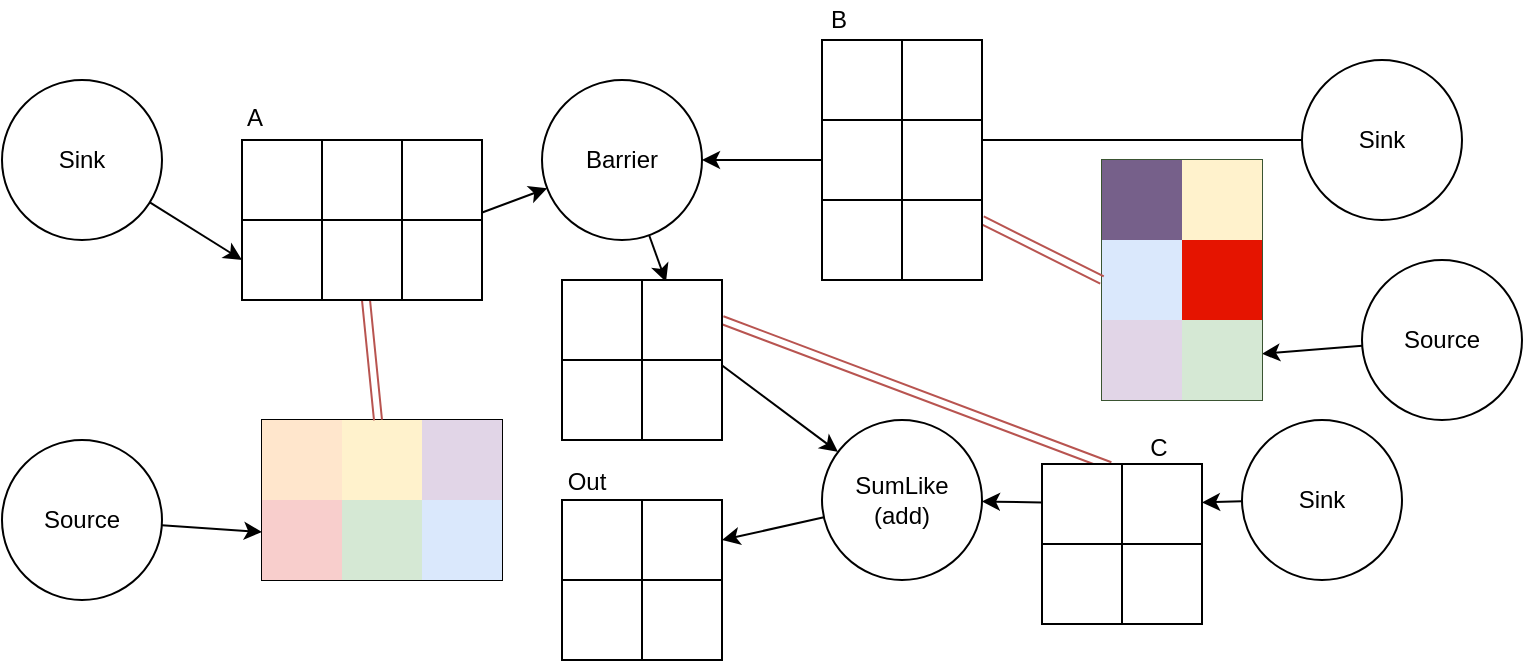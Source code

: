 <mxfile version="14.4.2" type="device"><diagram id="dzN43u1hBWLjYu7egHcY" name="Page-1"><mxGraphModel dx="1426" dy="921" grid="1" gridSize="10" guides="1" tooltips="1" connect="1" arrows="1" fold="1" page="1" pageScale="1" pageWidth="827" pageHeight="1169" math="0" shadow="0"><root><mxCell id="0"/><mxCell id="1" parent="0"/><mxCell id="54VhB3zsTRfRKsyuwtZE-189" style="edgeStyle=none;rounded=0;orthogonalLoop=1;jettySize=auto;html=1;entryX=0.65;entryY=0.025;entryDx=0;entryDy=0;entryPerimeter=0;" parent="1" source="54VhB3zsTRfRKsyuwtZE-121" target="9NAPckIIXaF-hhZocssN-2" edge="1"><mxGeometry relative="1" as="geometry"><mxPoint x="400" y="190" as="targetPoint"/></mxGeometry></mxCell><mxCell id="54VhB3zsTRfRKsyuwtZE-121" value="Barrier" style="ellipse;whiteSpace=wrap;html=1;aspect=fixed;fillColor=none;gradientColor=none;" parent="1" vertex="1"><mxGeometry x="350" y="80" width="80" height="80" as="geometry"/></mxCell><mxCell id="54VhB3zsTRfRKsyuwtZE-180" style="edgeStyle=none;rounded=0;orthogonalLoop=1;jettySize=auto;html=1;" parent="1" source="54VhB3zsTRfRKsyuwtZE-175" edge="1"><mxGeometry relative="1" as="geometry"><mxPoint x="560" y="110" as="targetPoint"/></mxGeometry></mxCell><mxCell id="54VhB3zsTRfRKsyuwtZE-175" value="Sink" style="ellipse;whiteSpace=wrap;html=1;aspect=fixed;fillColor=none;gradientColor=none;" parent="1" vertex="1"><mxGeometry x="730" y="70" width="80" height="80" as="geometry"/></mxCell><mxCell id="54VhB3zsTRfRKsyuwtZE-187" style="edgeStyle=none;rounded=0;orthogonalLoop=1;jettySize=auto;html=1;exitX=0;exitY=0.5;exitDx=0;exitDy=0;" parent="1" source="853k7DkLHzYbxACrXcEI-51" target="54VhB3zsTRfRKsyuwtZE-121" edge="1"><mxGeometry relative="1" as="geometry"><mxPoint x="490" y="141.429" as="sourcePoint"/></mxGeometry></mxCell><mxCell id="54VhB3zsTRfRKsyuwtZE-188" style="edgeStyle=none;rounded=0;orthogonalLoop=1;jettySize=auto;html=1;exitX=0.917;exitY=0;exitDx=0;exitDy=0;exitPerimeter=0;" parent="1" source="853k7DkLHzYbxACrXcEI-28" target="54VhB3zsTRfRKsyuwtZE-121" edge="1"><mxGeometry relative="1" as="geometry"><mxPoint x="312.04" y="150" as="sourcePoint"/></mxGeometry></mxCell><mxCell id="54VhB3zsTRfRKsyuwtZE-190" value="" style="shape=table;html=1;whiteSpace=wrap;startSize=0;container=1;collapsible=0;childLayout=tableLayout;" parent="1" vertex="1"><mxGeometry x="210" y="250" width="120" height="80" as="geometry"/></mxCell><mxCell id="54VhB3zsTRfRKsyuwtZE-191" value="" style="shape=partialRectangle;html=1;whiteSpace=wrap;collapsible=0;dropTarget=0;pointerEvents=0;fillColor=none;top=0;left=0;bottom=0;right=0;points=[[0,0.5],[1,0.5]];portConstraint=eastwest;" parent="54VhB3zsTRfRKsyuwtZE-190" vertex="1"><mxGeometry width="120" height="40" as="geometry"/></mxCell><mxCell id="54VhB3zsTRfRKsyuwtZE-192" value="" style="shape=partialRectangle;html=1;whiteSpace=wrap;connectable=0;overflow=hidden;fillColor=#ffe6cc;top=0;left=0;bottom=0;right=0;strokeColor=#d79b00;" parent="54VhB3zsTRfRKsyuwtZE-191" vertex="1"><mxGeometry width="40" height="40" as="geometry"/></mxCell><mxCell id="54VhB3zsTRfRKsyuwtZE-193" value="" style="shape=partialRectangle;html=1;whiteSpace=wrap;connectable=0;overflow=hidden;fillColor=#fff2cc;top=0;left=0;bottom=0;right=0;strokeColor=#d6b656;" parent="54VhB3zsTRfRKsyuwtZE-191" vertex="1"><mxGeometry x="40" width="40" height="40" as="geometry"/></mxCell><mxCell id="54VhB3zsTRfRKsyuwtZE-194" value="" style="shape=partialRectangle;html=1;whiteSpace=wrap;connectable=0;overflow=hidden;fillColor=#e1d5e7;top=0;left=0;bottom=0;right=0;strokeColor=#9673a6;" parent="54VhB3zsTRfRKsyuwtZE-191" vertex="1"><mxGeometry x="80" width="40" height="40" as="geometry"/></mxCell><mxCell id="54VhB3zsTRfRKsyuwtZE-195" value="" style="shape=partialRectangle;html=1;whiteSpace=wrap;collapsible=0;dropTarget=0;pointerEvents=0;fillColor=none;top=0;left=0;bottom=0;right=0;points=[[0,0.5],[1,0.5]];portConstraint=eastwest;" parent="54VhB3zsTRfRKsyuwtZE-190" vertex="1"><mxGeometry y="40" width="120" height="40" as="geometry"/></mxCell><mxCell id="54VhB3zsTRfRKsyuwtZE-196" value="" style="shape=partialRectangle;html=1;whiteSpace=wrap;connectable=0;overflow=hidden;fillColor=#f8cecc;top=0;left=0;bottom=0;right=0;strokeColor=#b85450;" parent="54VhB3zsTRfRKsyuwtZE-195" vertex="1"><mxGeometry width="40" height="40" as="geometry"/></mxCell><mxCell id="54VhB3zsTRfRKsyuwtZE-197" value="" style="shape=partialRectangle;html=1;whiteSpace=wrap;connectable=0;overflow=hidden;fillColor=#d5e8d4;top=0;left=0;bottom=0;right=0;strokeColor=#82b366;" parent="54VhB3zsTRfRKsyuwtZE-195" vertex="1"><mxGeometry x="40" width="40" height="40" as="geometry"/></mxCell><mxCell id="54VhB3zsTRfRKsyuwtZE-198" value="" style="shape=partialRectangle;html=1;whiteSpace=wrap;connectable=0;overflow=hidden;fillColor=#dae8fc;top=0;left=0;bottom=0;right=0;strokeColor=#6c8ebf;" parent="54VhB3zsTRfRKsyuwtZE-195" vertex="1"><mxGeometry x="80" width="40" height="40" as="geometry"/></mxCell><mxCell id="54VhB3zsTRfRKsyuwtZE-213" style="edgeStyle=none;rounded=0;orthogonalLoop=1;jettySize=auto;html=1;" parent="1" source="54VhB3zsTRfRKsyuwtZE-200" target="54VhB3zsTRfRKsyuwtZE-209" edge="1"><mxGeometry relative="1" as="geometry"/></mxCell><mxCell id="54VhB3zsTRfRKsyuwtZE-200" value="Source" style="ellipse;whiteSpace=wrap;html=1;aspect=fixed;fillColor=none;gradientColor=none;" parent="1" vertex="1"><mxGeometry x="760" y="170" width="80" height="80" as="geometry"/></mxCell><mxCell id="54VhB3zsTRfRKsyuwtZE-212" style="edgeStyle=none;rounded=0;orthogonalLoop=1;jettySize=auto;html=1;" parent="1" source="54VhB3zsTRfRKsyuwtZE-201" target="54VhB3zsTRfRKsyuwtZE-195" edge="1"><mxGeometry relative="1" as="geometry"/></mxCell><mxCell id="54VhB3zsTRfRKsyuwtZE-201" value="Source" style="ellipse;whiteSpace=wrap;html=1;aspect=fixed;fillColor=none;gradientColor=none;" parent="1" vertex="1"><mxGeometry x="80" y="260" width="80" height="80" as="geometry"/></mxCell><mxCell id="54VhB3zsTRfRKsyuwtZE-202" value="" style="shape=table;html=1;whiteSpace=wrap;startSize=0;container=1;collapsible=0;childLayout=tableLayout;fillColor=#6d8764;strokeColor=#3A5431;fontColor=#ffffff;" parent="1" vertex="1"><mxGeometry x="630" y="120" width="80" height="120" as="geometry"/></mxCell><mxCell id="54VhB3zsTRfRKsyuwtZE-203" value="" style="shape=partialRectangle;html=1;whiteSpace=wrap;collapsible=0;dropTarget=0;pointerEvents=0;fillColor=none;top=0;left=0;bottom=0;right=0;points=[[0,0.5],[1,0.5]];portConstraint=eastwest;" parent="54VhB3zsTRfRKsyuwtZE-202" vertex="1"><mxGeometry width="80" height="40" as="geometry"/></mxCell><mxCell id="54VhB3zsTRfRKsyuwtZE-204" value="" style="shape=partialRectangle;html=1;whiteSpace=wrap;connectable=0;overflow=hidden;fillColor=#76608a;top=0;left=0;bottom=0;right=0;strokeColor=#432D57;fontColor=#ffffff;" parent="54VhB3zsTRfRKsyuwtZE-203" vertex="1"><mxGeometry width="40" height="40" as="geometry"/></mxCell><mxCell id="54VhB3zsTRfRKsyuwtZE-205" value="" style="shape=partialRectangle;html=1;whiteSpace=wrap;connectable=0;overflow=hidden;fillColor=#fff2cc;top=0;left=0;bottom=0;right=0;strokeColor=#d6b656;" parent="54VhB3zsTRfRKsyuwtZE-203" vertex="1"><mxGeometry x="40" width="40" height="40" as="geometry"/></mxCell><mxCell id="54VhB3zsTRfRKsyuwtZE-206" value="" style="shape=partialRectangle;html=1;whiteSpace=wrap;collapsible=0;dropTarget=0;pointerEvents=0;fillColor=none;top=0;left=0;bottom=0;right=0;points=[[0,0.5],[1,0.5]];portConstraint=eastwest;" parent="54VhB3zsTRfRKsyuwtZE-202" vertex="1"><mxGeometry y="40" width="80" height="40" as="geometry"/></mxCell><mxCell id="54VhB3zsTRfRKsyuwtZE-207" value="" style="shape=partialRectangle;html=1;whiteSpace=wrap;connectable=0;overflow=hidden;fillColor=#dae8fc;top=0;left=0;bottom=0;right=0;strokeColor=#6c8ebf;" parent="54VhB3zsTRfRKsyuwtZE-206" vertex="1"><mxGeometry width="40" height="40" as="geometry"/></mxCell><mxCell id="54VhB3zsTRfRKsyuwtZE-208" value="" style="shape=partialRectangle;html=1;whiteSpace=wrap;connectable=0;overflow=hidden;fillColor=#e51400;top=0;left=0;bottom=0;right=0;strokeColor=#B20000;fontColor=#ffffff;" parent="54VhB3zsTRfRKsyuwtZE-206" vertex="1"><mxGeometry x="40" width="40" height="40" as="geometry"/></mxCell><mxCell id="54VhB3zsTRfRKsyuwtZE-209" value="" style="shape=partialRectangle;html=1;whiteSpace=wrap;collapsible=0;dropTarget=0;pointerEvents=0;fillColor=none;top=0;left=0;bottom=0;right=0;points=[[0,0.5],[1,0.5]];portConstraint=eastwest;" parent="54VhB3zsTRfRKsyuwtZE-202" vertex="1"><mxGeometry y="80" width="80" height="40" as="geometry"/></mxCell><mxCell id="54VhB3zsTRfRKsyuwtZE-210" value="" style="shape=partialRectangle;html=1;whiteSpace=wrap;connectable=0;overflow=hidden;fillColor=#e1d5e7;top=0;left=0;bottom=0;right=0;strokeColor=#9673a6;" parent="54VhB3zsTRfRKsyuwtZE-209" vertex="1"><mxGeometry width="40" height="40" as="geometry"/></mxCell><mxCell id="54VhB3zsTRfRKsyuwtZE-211" value="" style="shape=partialRectangle;html=1;whiteSpace=wrap;connectable=0;overflow=hidden;fillColor=#d5e8d4;top=0;left=0;bottom=0;right=0;strokeColor=#82b366;" parent="54VhB3zsTRfRKsyuwtZE-209" vertex="1"><mxGeometry x="40" width="40" height="40" as="geometry"/></mxCell><mxCell id="54VhB3zsTRfRKsyuwtZE-215" value="" style="shape=link;html=1;fillColor=#f8cecc;strokeColor=#b85450;" parent="1" source="853k7DkLHzYbxACrXcEI-28" target="54VhB3zsTRfRKsyuwtZE-191" edge="1"><mxGeometry width="100" relative="1" as="geometry"><mxPoint x="254.444" y="200" as="sourcePoint"/><mxPoint x="460" y="220" as="targetPoint"/></mxGeometry></mxCell><mxCell id="54VhB3zsTRfRKsyuwtZE-216" value="" style="shape=link;html=1;fillColor=#f8cecc;strokeColor=#b85450;entryX=0;entryY=0.5;entryDx=0;entryDy=0;exitX=1;exitY=0.5;exitDx=0;exitDy=0;" parent="1" target="54VhB3zsTRfRKsyuwtZE-206" edge="1"><mxGeometry width="100" relative="1" as="geometry"><mxPoint x="570" y="150" as="sourcePoint"/><mxPoint x="270.4" y="290" as="targetPoint"/></mxGeometry></mxCell><mxCell id="54VhB3zsTRfRKsyuwtZE-220" style="edgeStyle=none;rounded=0;orthogonalLoop=1;jettySize=auto;html=1;shadow=0;sketch=0;entryX=0;entryY=0.5;entryDx=0;entryDy=0;" parent="1" source="54VhB3zsTRfRKsyuwtZE-217" target="853k7DkLHzYbxACrXcEI-28" edge="1"><mxGeometry relative="1" as="geometry"><mxPoint x="190" y="130.769" as="targetPoint"/></mxGeometry></mxCell><mxCell id="54VhB3zsTRfRKsyuwtZE-217" value="Sink" style="ellipse;whiteSpace=wrap;html=1;aspect=fixed;fillColor=none;gradientColor=none;" parent="1" vertex="1"><mxGeometry x="80" y="80" width="80" height="80" as="geometry"/></mxCell><mxCell id="54VhB3zsTRfRKsyuwtZE-221" style="edgeStyle=none;rounded=0;orthogonalLoop=1;jettySize=auto;html=1;exitX=0.5;exitY=1;exitDx=0;exitDy=0;" parent="1" source="54VhB3zsTRfRKsyuwtZE-121" target="54VhB3zsTRfRKsyuwtZE-121" edge="1"><mxGeometry relative="1" as="geometry"/></mxCell><mxCell id="54VhB3zsTRfRKsyuwtZE-230" style="edgeStyle=none;rounded=0;orthogonalLoop=1;jettySize=auto;html=1;" parent="1" source="54VhB3zsTRfRKsyuwtZE-229" target="853k7DkLHzYbxACrXcEI-41" edge="1"><mxGeometry relative="1" as="geometry"><mxPoint x="669.04" y="288" as="targetPoint"/></mxGeometry></mxCell><mxCell id="54VhB3zsTRfRKsyuwtZE-229" value="Sink" style="ellipse;whiteSpace=wrap;html=1;aspect=fixed;fillColor=none;gradientColor=none;" parent="1" vertex="1"><mxGeometry x="700" y="250" width="80" height="80" as="geometry"/></mxCell><mxCell id="54VhB3zsTRfRKsyuwtZE-241" style="edgeStyle=none;rounded=0;orthogonalLoop=1;jettySize=auto;html=1;entryX=1;entryY=0.5;entryDx=0;entryDy=0;" parent="1" source="54VhB3zsTRfRKsyuwtZE-231" target="853k7DkLHzYbxACrXcEI-34" edge="1"><mxGeometry relative="1" as="geometry"><mxPoint x="430" y="300" as="targetPoint"/></mxGeometry></mxCell><mxCell id="54VhB3zsTRfRKsyuwtZE-231" value="SumLike&lt;br&gt;(add)" style="ellipse;whiteSpace=wrap;html=1;aspect=fixed;fillColor=none;gradientColor=none;" parent="1" vertex="1"><mxGeometry x="490" y="250" width="80" height="80" as="geometry"/></mxCell><mxCell id="54VhB3zsTRfRKsyuwtZE-232" style="edgeStyle=none;rounded=0;orthogonalLoop=1;jettySize=auto;html=1;exitX=0.888;exitY=-0.1;exitDx=0;exitDy=0;exitPerimeter=0;" parent="1" source="9NAPckIIXaF-hhZocssN-5" target="54VhB3zsTRfRKsyuwtZE-231" edge="1"><mxGeometry relative="1" as="geometry"><mxPoint x="436.667" y="220" as="sourcePoint"/></mxGeometry></mxCell><mxCell id="54VhB3zsTRfRKsyuwtZE-233" style="edgeStyle=none;rounded=0;orthogonalLoop=1;jettySize=auto;html=1;" parent="1" source="853k7DkLHzYbxACrXcEI-41" target="54VhB3zsTRfRKsyuwtZE-231" edge="1"><mxGeometry relative="1" as="geometry"><mxPoint x="590" y="284" as="sourcePoint"/></mxGeometry></mxCell><mxCell id="54VhB3zsTRfRKsyuwtZE-242" value="" style="shape=link;html=1;fillColor=#f8cecc;strokeColor=#b85450;entryX=1;entryY=0.5;entryDx=0;entryDy=0;exitX=0.425;exitY=0.025;exitDx=0;exitDy=0;exitPerimeter=0;" parent="1" source="853k7DkLHzYbxACrXcEI-41" target="9NAPckIIXaF-hhZocssN-2" edge="1"><mxGeometry width="100" relative="1" as="geometry"><mxPoint x="630" y="260" as="sourcePoint"/><mxPoint x="452" y="186" as="targetPoint"/></mxGeometry></mxCell><mxCell id="853k7DkLHzYbxACrXcEI-23" value="" style="shape=table;html=1;whiteSpace=wrap;startSize=0;container=1;collapsible=0;childLayout=tableLayout;" parent="1" vertex="1"><mxGeometry x="200" y="110" width="120" height="80" as="geometry"/></mxCell><mxCell id="853k7DkLHzYbxACrXcEI-24" value="" style="shape=partialRectangle;html=1;whiteSpace=wrap;collapsible=0;dropTarget=0;pointerEvents=0;fillColor=none;top=0;left=0;bottom=0;right=0;points=[[0,0.5],[1,0.5]];portConstraint=eastwest;" parent="853k7DkLHzYbxACrXcEI-23" vertex="1"><mxGeometry width="120" height="40" as="geometry"/></mxCell><mxCell id="853k7DkLHzYbxACrXcEI-25" value="" style="shape=partialRectangle;html=1;whiteSpace=wrap;connectable=0;overflow=hidden;fillColor=none;top=0;left=0;bottom=0;right=0;" parent="853k7DkLHzYbxACrXcEI-24" vertex="1"><mxGeometry width="40" height="40" as="geometry"/></mxCell><mxCell id="853k7DkLHzYbxACrXcEI-26" value="" style="shape=partialRectangle;html=1;whiteSpace=wrap;connectable=0;overflow=hidden;fillColor=none;top=0;left=0;bottom=0;right=0;" parent="853k7DkLHzYbxACrXcEI-24" vertex="1"><mxGeometry x="40" width="40" height="40" as="geometry"/></mxCell><mxCell id="853k7DkLHzYbxACrXcEI-27" value="" style="shape=partialRectangle;html=1;whiteSpace=wrap;connectable=0;overflow=hidden;fillColor=none;top=0;left=0;bottom=0;right=0;" parent="853k7DkLHzYbxACrXcEI-24" vertex="1"><mxGeometry x="80" width="40" height="40" as="geometry"/></mxCell><mxCell id="853k7DkLHzYbxACrXcEI-28" value="" style="shape=partialRectangle;html=1;whiteSpace=wrap;collapsible=0;dropTarget=0;pointerEvents=0;fillColor=none;top=0;left=0;bottom=0;right=0;points=[[0,0.5],[1,0.5]];portConstraint=eastwest;" parent="853k7DkLHzYbxACrXcEI-23" vertex="1"><mxGeometry y="40" width="120" height="40" as="geometry"/></mxCell><mxCell id="853k7DkLHzYbxACrXcEI-29" value="" style="shape=partialRectangle;html=1;whiteSpace=wrap;connectable=0;overflow=hidden;fillColor=none;top=0;left=0;bottom=0;right=0;" parent="853k7DkLHzYbxACrXcEI-28" vertex="1"><mxGeometry width="40" height="40" as="geometry"/></mxCell><mxCell id="853k7DkLHzYbxACrXcEI-30" value="" style="shape=partialRectangle;html=1;whiteSpace=wrap;connectable=0;overflow=hidden;fillColor=none;top=0;left=0;bottom=0;right=0;" parent="853k7DkLHzYbxACrXcEI-28" vertex="1"><mxGeometry x="40" width="40" height="40" as="geometry"/></mxCell><mxCell id="853k7DkLHzYbxACrXcEI-31" value="" style="shape=partialRectangle;html=1;whiteSpace=wrap;connectable=0;overflow=hidden;fillColor=none;top=0;left=0;bottom=0;right=0;" parent="853k7DkLHzYbxACrXcEI-28" vertex="1"><mxGeometry x="80" width="40" height="40" as="geometry"/></mxCell><mxCell id="853k7DkLHzYbxACrXcEI-33" value="" style="shape=table;html=1;whiteSpace=wrap;startSize=0;container=1;collapsible=0;childLayout=tableLayout;" parent="1" vertex="1"><mxGeometry x="360" y="290" width="80" height="80" as="geometry"/></mxCell><mxCell id="853k7DkLHzYbxACrXcEI-34" value="" style="shape=partialRectangle;html=1;whiteSpace=wrap;collapsible=0;dropTarget=0;pointerEvents=0;fillColor=none;top=0;left=0;bottom=0;right=0;points=[[0,0.5],[1,0.5]];portConstraint=eastwest;" parent="853k7DkLHzYbxACrXcEI-33" vertex="1"><mxGeometry width="80" height="40" as="geometry"/></mxCell><mxCell id="853k7DkLHzYbxACrXcEI-35" value="" style="shape=partialRectangle;html=1;whiteSpace=wrap;connectable=0;overflow=hidden;fillColor=none;top=0;left=0;bottom=0;right=0;" parent="853k7DkLHzYbxACrXcEI-34" vertex="1"><mxGeometry width="40" height="40" as="geometry"/></mxCell><mxCell id="853k7DkLHzYbxACrXcEI-36" value="" style="shape=partialRectangle;html=1;whiteSpace=wrap;connectable=0;overflow=hidden;fillColor=none;top=0;left=0;bottom=0;right=0;" parent="853k7DkLHzYbxACrXcEI-34" vertex="1"><mxGeometry x="40" width="40" height="40" as="geometry"/></mxCell><mxCell id="853k7DkLHzYbxACrXcEI-37" value="" style="shape=partialRectangle;html=1;whiteSpace=wrap;collapsible=0;dropTarget=0;pointerEvents=0;fillColor=none;top=0;left=0;bottom=0;right=0;points=[[0,0.5],[1,0.5]];portConstraint=eastwest;" parent="853k7DkLHzYbxACrXcEI-33" vertex="1"><mxGeometry y="40" width="80" height="40" as="geometry"/></mxCell><mxCell id="853k7DkLHzYbxACrXcEI-38" value="" style="shape=partialRectangle;html=1;whiteSpace=wrap;connectable=0;overflow=hidden;fillColor=none;top=0;left=0;bottom=0;right=0;" parent="853k7DkLHzYbxACrXcEI-37" vertex="1"><mxGeometry width="40" height="40" as="geometry"/></mxCell><mxCell id="853k7DkLHzYbxACrXcEI-39" value="" style="shape=partialRectangle;html=1;whiteSpace=wrap;connectable=0;overflow=hidden;fillColor=none;top=0;left=0;bottom=0;right=0;" parent="853k7DkLHzYbxACrXcEI-37" vertex="1"><mxGeometry x="40" width="40" height="40" as="geometry"/></mxCell><mxCell id="853k7DkLHzYbxACrXcEI-40" value="" style="shape=table;html=1;whiteSpace=wrap;startSize=0;container=1;collapsible=0;childLayout=tableLayout;" parent="1" vertex="1"><mxGeometry x="600" y="272" width="80" height="80" as="geometry"/></mxCell><mxCell id="853k7DkLHzYbxACrXcEI-41" value="" style="shape=partialRectangle;html=1;whiteSpace=wrap;collapsible=0;dropTarget=0;pointerEvents=0;fillColor=none;top=0;left=0;bottom=0;right=0;points=[[0,0.5],[1,0.5]];portConstraint=eastwest;" parent="853k7DkLHzYbxACrXcEI-40" vertex="1"><mxGeometry width="80" height="40" as="geometry"/></mxCell><mxCell id="853k7DkLHzYbxACrXcEI-42" value="" style="shape=partialRectangle;html=1;whiteSpace=wrap;connectable=0;overflow=hidden;fillColor=none;top=0;left=0;bottom=0;right=0;" parent="853k7DkLHzYbxACrXcEI-41" vertex="1"><mxGeometry width="40" height="40" as="geometry"/></mxCell><mxCell id="853k7DkLHzYbxACrXcEI-43" value="" style="shape=partialRectangle;html=1;whiteSpace=wrap;connectable=0;overflow=hidden;fillColor=none;top=0;left=0;bottom=0;right=0;" parent="853k7DkLHzYbxACrXcEI-41" vertex="1"><mxGeometry x="40" width="40" height="40" as="geometry"/></mxCell><mxCell id="853k7DkLHzYbxACrXcEI-44" value="" style="shape=partialRectangle;html=1;whiteSpace=wrap;collapsible=0;dropTarget=0;pointerEvents=0;fillColor=none;top=0;left=0;bottom=0;right=0;points=[[0,0.5],[1,0.5]];portConstraint=eastwest;" parent="853k7DkLHzYbxACrXcEI-40" vertex="1"><mxGeometry y="40" width="80" height="40" as="geometry"/></mxCell><mxCell id="853k7DkLHzYbxACrXcEI-45" value="" style="shape=partialRectangle;html=1;whiteSpace=wrap;connectable=0;overflow=hidden;fillColor=none;top=0;left=0;bottom=0;right=0;" parent="853k7DkLHzYbxACrXcEI-44" vertex="1"><mxGeometry width="40" height="40" as="geometry"/></mxCell><mxCell id="853k7DkLHzYbxACrXcEI-46" value="" style="shape=partialRectangle;html=1;whiteSpace=wrap;connectable=0;overflow=hidden;fillColor=none;top=0;left=0;bottom=0;right=0;" parent="853k7DkLHzYbxACrXcEI-44" vertex="1"><mxGeometry x="40" width="40" height="40" as="geometry"/></mxCell><mxCell id="853k7DkLHzYbxACrXcEI-47" value="" style="shape=table;html=1;whiteSpace=wrap;startSize=0;container=1;collapsible=0;childLayout=tableLayout;" parent="1" vertex="1"><mxGeometry x="490" y="60" width="80" height="120" as="geometry"/></mxCell><mxCell id="853k7DkLHzYbxACrXcEI-48" value="" style="shape=partialRectangle;html=1;whiteSpace=wrap;collapsible=0;dropTarget=0;pointerEvents=0;fillColor=none;top=0;left=0;bottom=0;right=0;points=[[0,0.5],[1,0.5]];portConstraint=eastwest;" parent="853k7DkLHzYbxACrXcEI-47" vertex="1"><mxGeometry width="80" height="40" as="geometry"/></mxCell><mxCell id="853k7DkLHzYbxACrXcEI-49" value="" style="shape=partialRectangle;html=1;whiteSpace=wrap;connectable=0;overflow=hidden;fillColor=none;top=0;left=0;bottom=0;right=0;" parent="853k7DkLHzYbxACrXcEI-48" vertex="1"><mxGeometry width="40" height="40" as="geometry"/></mxCell><mxCell id="853k7DkLHzYbxACrXcEI-50" value="" style="shape=partialRectangle;html=1;whiteSpace=wrap;connectable=0;overflow=hidden;fillColor=none;top=0;left=0;bottom=0;right=0;" parent="853k7DkLHzYbxACrXcEI-48" vertex="1"><mxGeometry x="40" width="40" height="40" as="geometry"/></mxCell><mxCell id="853k7DkLHzYbxACrXcEI-51" value="" style="shape=partialRectangle;html=1;whiteSpace=wrap;collapsible=0;dropTarget=0;pointerEvents=0;fillColor=none;top=0;left=0;bottom=0;right=0;points=[[0,0.5],[1,0.5]];portConstraint=eastwest;" parent="853k7DkLHzYbxACrXcEI-47" vertex="1"><mxGeometry y="40" width="80" height="40" as="geometry"/></mxCell><mxCell id="853k7DkLHzYbxACrXcEI-52" value="" style="shape=partialRectangle;html=1;whiteSpace=wrap;connectable=0;overflow=hidden;fillColor=none;top=0;left=0;bottom=0;right=0;" parent="853k7DkLHzYbxACrXcEI-51" vertex="1"><mxGeometry width="40" height="40" as="geometry"/></mxCell><mxCell id="853k7DkLHzYbxACrXcEI-53" value="" style="shape=partialRectangle;html=1;whiteSpace=wrap;connectable=0;overflow=hidden;fillColor=none;top=0;left=0;bottom=0;right=0;" parent="853k7DkLHzYbxACrXcEI-51" vertex="1"><mxGeometry x="40" width="40" height="40" as="geometry"/></mxCell><mxCell id="853k7DkLHzYbxACrXcEI-54" value="" style="shape=partialRectangle;html=1;whiteSpace=wrap;collapsible=0;dropTarget=0;pointerEvents=0;fillColor=none;top=0;left=0;bottom=0;right=0;points=[[0,0.5],[1,0.5]];portConstraint=eastwest;" parent="853k7DkLHzYbxACrXcEI-47" vertex="1"><mxGeometry y="80" width="80" height="40" as="geometry"/></mxCell><mxCell id="853k7DkLHzYbxACrXcEI-55" value="" style="shape=partialRectangle;html=1;whiteSpace=wrap;connectable=0;overflow=hidden;fillColor=none;top=0;left=0;bottom=0;right=0;" parent="853k7DkLHzYbxACrXcEI-54" vertex="1"><mxGeometry width="40" height="40" as="geometry"/></mxCell><mxCell id="853k7DkLHzYbxACrXcEI-56" value="" style="shape=partialRectangle;html=1;whiteSpace=wrap;connectable=0;overflow=hidden;fillColor=none;top=0;left=0;bottom=0;right=0;" parent="853k7DkLHzYbxACrXcEI-54" vertex="1"><mxGeometry x="40" width="40" height="40" as="geometry"/></mxCell><mxCell id="9NAPckIIXaF-hhZocssN-1" value="" style="shape=table;html=1;whiteSpace=wrap;startSize=0;container=1;collapsible=0;childLayout=tableLayout;" parent="1" vertex="1"><mxGeometry x="360" y="180" width="80" height="80" as="geometry"/></mxCell><mxCell id="9NAPckIIXaF-hhZocssN-2" value="" style="shape=partialRectangle;html=1;whiteSpace=wrap;collapsible=0;dropTarget=0;pointerEvents=0;fillColor=none;top=0;left=0;bottom=0;right=0;points=[[0,0.5],[1,0.5]];portConstraint=eastwest;" parent="9NAPckIIXaF-hhZocssN-1" vertex="1"><mxGeometry width="80" height="40" as="geometry"/></mxCell><mxCell id="9NAPckIIXaF-hhZocssN-3" value="" style="shape=partialRectangle;html=1;whiteSpace=wrap;connectable=0;overflow=hidden;fillColor=none;top=0;left=0;bottom=0;right=0;" parent="9NAPckIIXaF-hhZocssN-2" vertex="1"><mxGeometry width="40" height="40" as="geometry"/></mxCell><mxCell id="9NAPckIIXaF-hhZocssN-4" value="" style="shape=partialRectangle;html=1;whiteSpace=wrap;connectable=0;overflow=hidden;fillColor=none;top=0;left=0;bottom=0;right=0;" parent="9NAPckIIXaF-hhZocssN-2" vertex="1"><mxGeometry x="40" width="40" height="40" as="geometry"/></mxCell><mxCell id="9NAPckIIXaF-hhZocssN-5" value="" style="shape=partialRectangle;html=1;whiteSpace=wrap;collapsible=0;dropTarget=0;pointerEvents=0;fillColor=none;top=0;left=0;bottom=0;right=0;points=[[0,0.5],[1,0.5]];portConstraint=eastwest;" parent="9NAPckIIXaF-hhZocssN-1" vertex="1"><mxGeometry y="40" width="80" height="40" as="geometry"/></mxCell><mxCell id="9NAPckIIXaF-hhZocssN-6" value="" style="shape=partialRectangle;html=1;whiteSpace=wrap;connectable=0;overflow=hidden;fillColor=none;top=0;left=0;bottom=0;right=0;" parent="9NAPckIIXaF-hhZocssN-5" vertex="1"><mxGeometry width="40" height="40" as="geometry"/></mxCell><mxCell id="9NAPckIIXaF-hhZocssN-7" value="" style="shape=partialRectangle;html=1;whiteSpace=wrap;connectable=0;overflow=hidden;fillColor=none;top=0;left=0;bottom=0;right=0;" parent="9NAPckIIXaF-hhZocssN-5" vertex="1"><mxGeometry x="40" width="40" height="40" as="geometry"/></mxCell><mxCell id="X6Y5TO0EZiqz3mm7Usrr-1" value="A" style="text;html=1;align=center;verticalAlign=middle;resizable=0;points=[];autosize=1;" vertex="1" parent="1"><mxGeometry x="196" y="89" width="20" height="20" as="geometry"/></mxCell><mxCell id="X6Y5TO0EZiqz3mm7Usrr-2" value="B" style="text;html=1;align=center;verticalAlign=middle;resizable=0;points=[];autosize=1;" vertex="1" parent="1"><mxGeometry x="488" y="40" width="20" height="20" as="geometry"/></mxCell><mxCell id="X6Y5TO0EZiqz3mm7Usrr-3" value="C" style="text;html=1;align=center;verticalAlign=middle;resizable=0;points=[];autosize=1;" vertex="1" parent="1"><mxGeometry x="648" y="254" width="20" height="20" as="geometry"/></mxCell><mxCell id="X6Y5TO0EZiqz3mm7Usrr-4" value="Out" style="text;html=1;align=center;verticalAlign=middle;resizable=0;points=[];autosize=1;" vertex="1" parent="1"><mxGeometry x="352" y="271" width="40" height="20" as="geometry"/></mxCell></root></mxGraphModel></diagram></mxfile>
